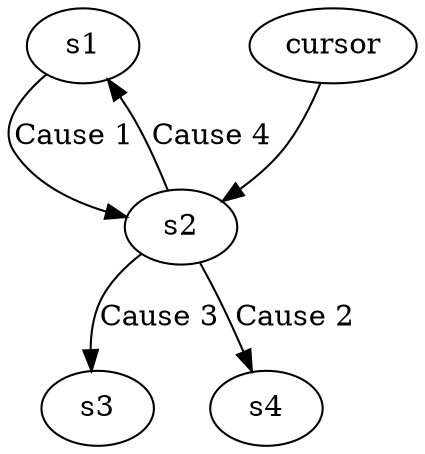 digraph 
  {
    "s1" -> "s2"         [ label = "Cause 1"    ];
    "s2" -> "s3"         [ label = "Cause 3"    ];
    "s2" -> "s4"         [ label = "Cause 2"    ];
    "s2" -> "s1"         [ label = "Cause 4"    ];
    "cursor" -> "s2";
  }
